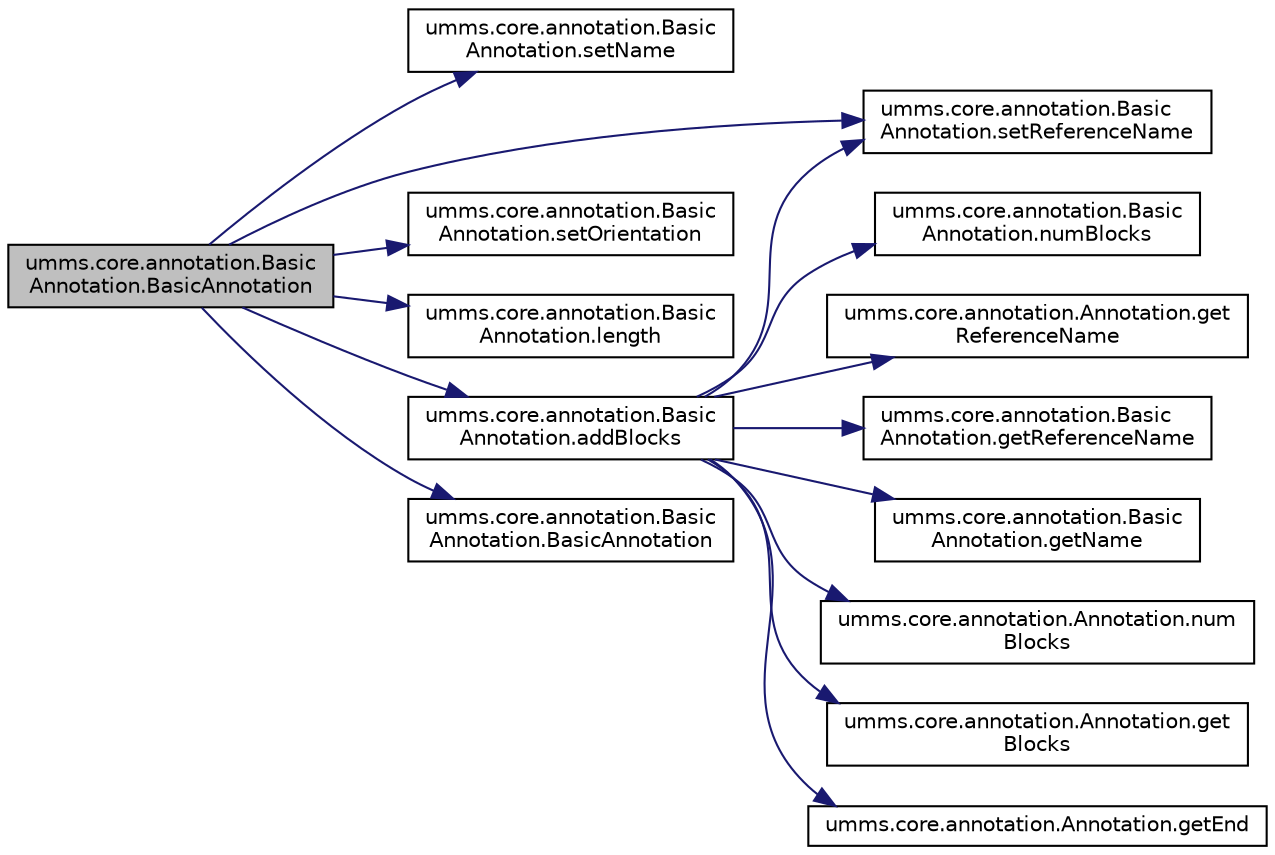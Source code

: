 digraph "umms.core.annotation.BasicAnnotation.BasicAnnotation"
{
  edge [fontname="Helvetica",fontsize="10",labelfontname="Helvetica",labelfontsize="10"];
  node [fontname="Helvetica",fontsize="10",shape=record];
  rankdir="LR";
  Node1 [label="umms.core.annotation.Basic\lAnnotation.BasicAnnotation",height=0.2,width=0.4,color="black", fillcolor="grey75", style="filled" fontcolor="black"];
  Node1 -> Node2 [color="midnightblue",fontsize="10",style="solid",fontname="Helvetica"];
  Node2 [label="umms.core.annotation.Basic\lAnnotation.setName",height=0.2,width=0.4,color="black", fillcolor="white", style="filled",URL="$classumms_1_1core_1_1annotation_1_1_basic_annotation.html#a9cde990314fec1ff189b59542cc11809"];
  Node1 -> Node3 [color="midnightblue",fontsize="10",style="solid",fontname="Helvetica"];
  Node3 [label="umms.core.annotation.Basic\lAnnotation.setReferenceName",height=0.2,width=0.4,color="black", fillcolor="white", style="filled",URL="$classumms_1_1core_1_1annotation_1_1_basic_annotation.html#aa116c039168d25b2c9c2f767f2bc44e4"];
  Node1 -> Node4 [color="midnightblue",fontsize="10",style="solid",fontname="Helvetica"];
  Node4 [label="umms.core.annotation.Basic\lAnnotation.setOrientation",height=0.2,width=0.4,color="black", fillcolor="white", style="filled",URL="$classumms_1_1core_1_1annotation_1_1_basic_annotation.html#a2956f388c13ae52dda924547002a5393"];
  Node1 -> Node5 [color="midnightblue",fontsize="10",style="solid",fontname="Helvetica"];
  Node5 [label="umms.core.annotation.Basic\lAnnotation.length",height=0.2,width=0.4,color="black", fillcolor="white", style="filled",URL="$classumms_1_1core_1_1annotation_1_1_basic_annotation.html#a7cdf318c0a172123e809e40248b03af4"];
  Node1 -> Node6 [color="midnightblue",fontsize="10",style="solid",fontname="Helvetica"];
  Node6 [label="umms.core.annotation.Basic\lAnnotation.addBlocks",height=0.2,width=0.4,color="black", fillcolor="white", style="filled",URL="$classumms_1_1core_1_1annotation_1_1_basic_annotation.html#a85006232b0a0fa873bc5d3beaaf4d3c1"];
  Node6 -> Node7 [color="midnightblue",fontsize="10",style="solid",fontname="Helvetica"];
  Node7 [label="umms.core.annotation.Basic\lAnnotation.numBlocks",height=0.2,width=0.4,color="black", fillcolor="white", style="filled",URL="$classumms_1_1core_1_1annotation_1_1_basic_annotation.html#a369462b8ed7a0913747b21ca43e25366"];
  Node6 -> Node8 [color="midnightblue",fontsize="10",style="solid",fontname="Helvetica"];
  Node8 [label="umms.core.annotation.Annotation.get\lReferenceName",height=0.2,width=0.4,color="black", fillcolor="white", style="filled",URL="$interfaceumms_1_1core_1_1annotation_1_1_annotation.html#a2dd53f6e6ab4a573c0e93ef42e223b93"];
  Node6 -> Node9 [color="midnightblue",fontsize="10",style="solid",fontname="Helvetica"];
  Node9 [label="umms.core.annotation.Basic\lAnnotation.getReferenceName",height=0.2,width=0.4,color="black", fillcolor="white", style="filled",URL="$classumms_1_1core_1_1annotation_1_1_basic_annotation.html#aabdddcc39fc1c200ede2a7b72987127a"];
  Node6 -> Node10 [color="midnightblue",fontsize="10",style="solid",fontname="Helvetica"];
  Node10 [label="umms.core.annotation.Basic\lAnnotation.getName",height=0.2,width=0.4,color="black", fillcolor="white", style="filled",URL="$classumms_1_1core_1_1annotation_1_1_basic_annotation.html#a75317ca06eb03c9e96cf18862e652c35"];
  Node6 -> Node11 [color="midnightblue",fontsize="10",style="solid",fontname="Helvetica"];
  Node11 [label="umms.core.annotation.Annotation.num\lBlocks",height=0.2,width=0.4,color="black", fillcolor="white", style="filled",URL="$interfaceumms_1_1core_1_1annotation_1_1_annotation.html#a2b259de4e354584df8ecd4c1b3db0c66"];
  Node6 -> Node12 [color="midnightblue",fontsize="10",style="solid",fontname="Helvetica"];
  Node12 [label="umms.core.annotation.Annotation.get\lBlocks",height=0.2,width=0.4,color="black", fillcolor="white", style="filled",URL="$interfaceumms_1_1core_1_1annotation_1_1_annotation.html#a1fc089c9a77adad8c174d36bf2452489"];
  Node6 -> Node3 [color="midnightblue",fontsize="10",style="solid",fontname="Helvetica"];
  Node6 -> Node13 [color="midnightblue",fontsize="10",style="solid",fontname="Helvetica"];
  Node13 [label="umms.core.annotation.Annotation.getEnd",height=0.2,width=0.4,color="black", fillcolor="white", style="filled",URL="$interfaceumms_1_1core_1_1annotation_1_1_annotation.html#a51310d48912558d549d21cbf92ab946a"];
  Node1 -> Node14 [color="midnightblue",fontsize="10",style="solid",fontname="Helvetica"];
  Node14 [label="umms.core.annotation.Basic\lAnnotation.BasicAnnotation",height=0.2,width=0.4,color="black", fillcolor="white", style="filled",URL="$classumms_1_1core_1_1annotation_1_1_basic_annotation.html#a210147f31fba19c7811032e1b651c1d0"];
}

